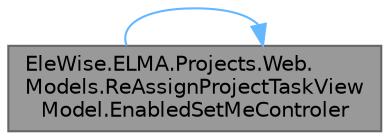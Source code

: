 digraph "EleWise.ELMA.Projects.Web.Models.ReAssignProjectTaskViewModel.EnabledSetMeControler"
{
 // LATEX_PDF_SIZE
  bgcolor="transparent";
  edge [fontname=Helvetica,fontsize=10,labelfontname=Helvetica,labelfontsize=10];
  node [fontname=Helvetica,fontsize=10,shape=box,height=0.2,width=0.4];
  rankdir="LR";
  Node1 [id="Node000001",label="EleWise.ELMA.Projects.Web.\lModels.ReAssignProjectTaskView\lModel.EnabledSetMeControler",height=0.2,width=0.4,color="gray40", fillcolor="grey60", style="filled", fontcolor="black",tooltip="Разрешить устанавливать себя исполнителем или контролёром."];
  Node1 -> Node1 [id="edge1_Node000001_Node000001",color="steelblue1",style="solid",tooltip=" "];
}
